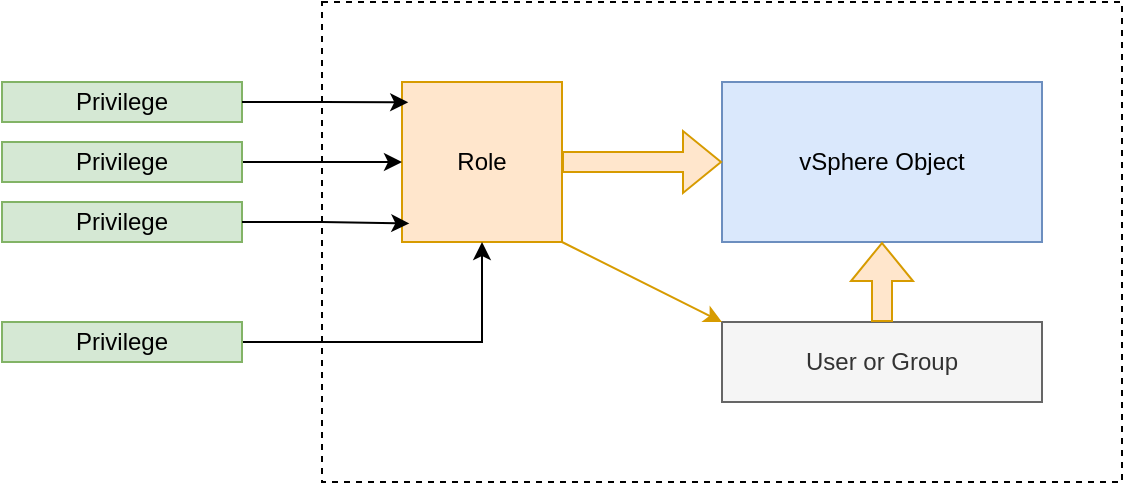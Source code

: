 <mxfile version="24.8.6">
  <diagram name="Página-1" id="RnjU1TnZM2Iw9VW9uzz8">
    <mxGraphModel dx="1154" dy="591" grid="1" gridSize="10" guides="1" tooltips="1" connect="1" arrows="1" fold="1" page="1" pageScale="1" pageWidth="640" pageHeight="400" math="0" shadow="0">
      <root>
        <mxCell id="0" />
        <mxCell id="1" parent="0" />
        <mxCell id="riIj64U1jyTanFA5kSES-2" value="" style="rounded=0;whiteSpace=wrap;html=1;dashed=1;" vertex="1" parent="1">
          <mxGeometry x="200" y="80" width="400" height="240" as="geometry" />
        </mxCell>
        <mxCell id="riIj64U1jyTanFA5kSES-3" value="Role" style="whiteSpace=wrap;html=1;aspect=fixed;fillColor=#ffe6cc;strokeColor=#d79b00;" vertex="1" parent="1">
          <mxGeometry x="240" y="120" width="80" height="80" as="geometry" />
        </mxCell>
        <mxCell id="riIj64U1jyTanFA5kSES-4" value="vSphere Object" style="rounded=0;whiteSpace=wrap;html=1;fillColor=#dae8fc;strokeColor=#6c8ebf;" vertex="1" parent="1">
          <mxGeometry x="400" y="120" width="160" height="80" as="geometry" />
        </mxCell>
        <mxCell id="riIj64U1jyTanFA5kSES-6" value="Privilege" style="rounded=0;whiteSpace=wrap;html=1;fillColor=#d5e8d4;strokeColor=#82b366;" vertex="1" parent="1">
          <mxGeometry x="40" y="120" width="120" height="20" as="geometry" />
        </mxCell>
        <mxCell id="riIj64U1jyTanFA5kSES-12" style="edgeStyle=orthogonalEdgeStyle;rounded=0;orthogonalLoop=1;jettySize=auto;html=1;exitX=1;exitY=0.5;exitDx=0;exitDy=0;" edge="1" parent="1" source="riIj64U1jyTanFA5kSES-8" target="riIj64U1jyTanFA5kSES-3">
          <mxGeometry relative="1" as="geometry" />
        </mxCell>
        <mxCell id="riIj64U1jyTanFA5kSES-8" value="Privilege" style="rounded=0;whiteSpace=wrap;html=1;fillColor=#d5e8d4;strokeColor=#82b366;" vertex="1" parent="1">
          <mxGeometry x="40" y="150" width="120" height="20" as="geometry" />
        </mxCell>
        <mxCell id="riIj64U1jyTanFA5kSES-9" value="Privilege" style="rounded=0;whiteSpace=wrap;html=1;fillColor=#d5e8d4;strokeColor=#82b366;" vertex="1" parent="1">
          <mxGeometry x="40" y="180" width="120" height="20" as="geometry" />
        </mxCell>
        <mxCell id="riIj64U1jyTanFA5kSES-15" style="edgeStyle=orthogonalEdgeStyle;rounded=0;orthogonalLoop=1;jettySize=auto;html=1;exitX=1;exitY=0.5;exitDx=0;exitDy=0;" edge="1" parent="1" source="riIj64U1jyTanFA5kSES-10" target="riIj64U1jyTanFA5kSES-3">
          <mxGeometry relative="1" as="geometry" />
        </mxCell>
        <mxCell id="riIj64U1jyTanFA5kSES-10" value="Privilege" style="rounded=0;whiteSpace=wrap;html=1;fillColor=#d5e8d4;strokeColor=#82b366;" vertex="1" parent="1">
          <mxGeometry x="40" y="240" width="120" height="20" as="geometry" />
        </mxCell>
        <mxCell id="riIj64U1jyTanFA5kSES-11" style="edgeStyle=orthogonalEdgeStyle;rounded=0;orthogonalLoop=1;jettySize=auto;html=1;exitX=1;exitY=0.5;exitDx=0;exitDy=0;entryX=0.039;entryY=0.127;entryDx=0;entryDy=0;entryPerimeter=0;" edge="1" parent="1" source="riIj64U1jyTanFA5kSES-6" target="riIj64U1jyTanFA5kSES-3">
          <mxGeometry relative="1" as="geometry" />
        </mxCell>
        <mxCell id="riIj64U1jyTanFA5kSES-14" style="edgeStyle=orthogonalEdgeStyle;rounded=0;orthogonalLoop=1;jettySize=auto;html=1;exitX=1;exitY=0.5;exitDx=0;exitDy=0;entryX=0.046;entryY=0.884;entryDx=0;entryDy=0;entryPerimeter=0;" edge="1" parent="1" source="riIj64U1jyTanFA5kSES-9" target="riIj64U1jyTanFA5kSES-3">
          <mxGeometry relative="1" as="geometry" />
        </mxCell>
        <mxCell id="riIj64U1jyTanFA5kSES-16" style="edgeStyle=orthogonalEdgeStyle;rounded=0;orthogonalLoop=1;jettySize=auto;html=1;exitX=0.5;exitY=1;exitDx=0;exitDy=0;" edge="1" parent="1" source="riIj64U1jyTanFA5kSES-2" target="riIj64U1jyTanFA5kSES-2">
          <mxGeometry relative="1" as="geometry" />
        </mxCell>
        <mxCell id="riIj64U1jyTanFA5kSES-17" value="" style="shape=flexArrow;endArrow=classic;html=1;rounded=0;entryX=0;entryY=0.5;entryDx=0;entryDy=0;exitX=1;exitY=0.5;exitDx=0;exitDy=0;fillColor=#ffe6cc;strokeColor=#d79b00;" edge="1" parent="1" source="riIj64U1jyTanFA5kSES-3" target="riIj64U1jyTanFA5kSES-4">
          <mxGeometry width="50" height="50" relative="1" as="geometry">
            <mxPoint x="330" y="160" as="sourcePoint" />
            <mxPoint x="380" y="110" as="targetPoint" />
          </mxGeometry>
        </mxCell>
        <mxCell id="riIj64U1jyTanFA5kSES-18" value="User or Group" style="rounded=0;whiteSpace=wrap;html=1;fillColor=#f5f5f5;fontColor=#333333;strokeColor=#666666;" vertex="1" parent="1">
          <mxGeometry x="400" y="240" width="160" height="40" as="geometry" />
        </mxCell>
        <mxCell id="riIj64U1jyTanFA5kSES-19" value="" style="shape=flexArrow;endArrow=classic;html=1;rounded=0;entryX=0.5;entryY=1;entryDx=0;entryDy=0;exitX=0.5;exitY=0;exitDx=0;exitDy=0;fillColor=#ffe6cc;strokeColor=#d79b00;" edge="1" parent="1" source="riIj64U1jyTanFA5kSES-18" target="riIj64U1jyTanFA5kSES-4">
          <mxGeometry width="50" height="50" relative="1" as="geometry">
            <mxPoint x="485" y="200" as="sourcePoint" />
            <mxPoint x="435" y="215.385" as="targetPoint" />
          </mxGeometry>
        </mxCell>
        <mxCell id="riIj64U1jyTanFA5kSES-21" value="" style="endArrow=classic;html=1;rounded=0;exitX=1;exitY=1;exitDx=0;exitDy=0;entryX=0;entryY=0;entryDx=0;entryDy=0;fillColor=#ffe6cc;strokeColor=#d79b00;" edge="1" parent="1" source="riIj64U1jyTanFA5kSES-3" target="riIj64U1jyTanFA5kSES-18">
          <mxGeometry width="50" height="50" relative="1" as="geometry">
            <mxPoint x="250" y="240" as="sourcePoint" />
            <mxPoint x="300" y="190" as="targetPoint" />
          </mxGeometry>
        </mxCell>
      </root>
    </mxGraphModel>
  </diagram>
</mxfile>
